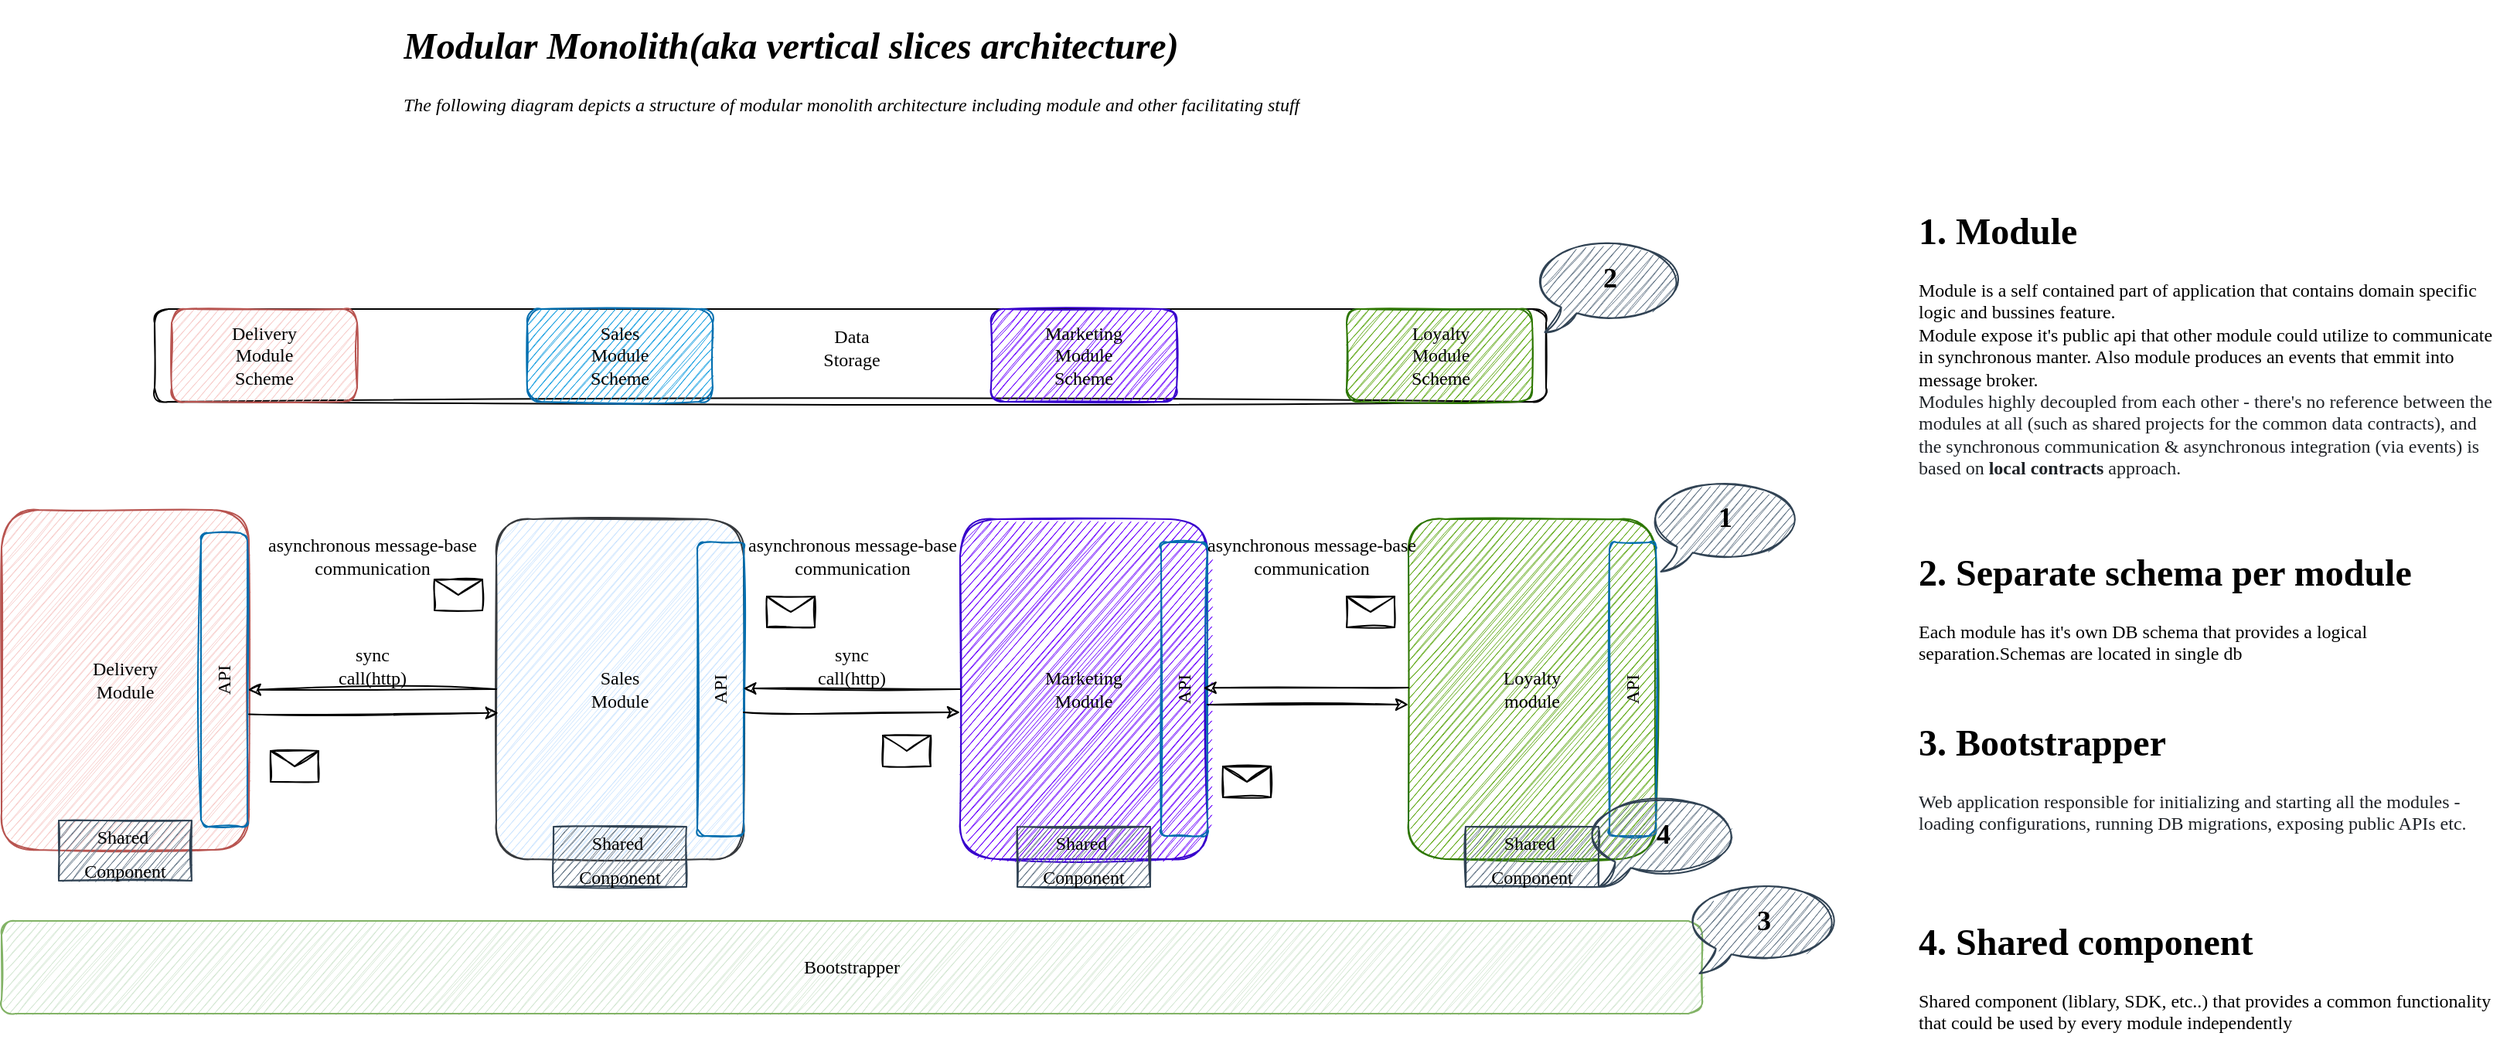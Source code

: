 <mxfile version="20.2.2" type="device"><diagram id="pa0d54V85rtC3Dwd3PPY" name="Page-1"><mxGraphModel dx="559" dy="299" grid="1" gridSize="10" guides="1" tooltips="1" connect="1" arrows="1" fold="1" page="1" pageScale="1" pageWidth="1169" pageHeight="827" math="0" shadow="0"><root><mxCell id="0"/><mxCell id="1" parent="0"/><mxCell id="eCEGGETAJbGMLFDSs8Sr-1" value="" style="rounded=1;whiteSpace=wrap;html=1;sketch=1;fillColor=#f8cecc;strokeColor=#b85450;" vertex="1" parent="1"><mxGeometry x="35" y="330" width="160" height="220" as="geometry"/></mxCell><mxCell id="eCEGGETAJbGMLFDSs8Sr-2" value="&lt;h1&gt;&lt;i&gt;&lt;font face=&quot;Comic Sans MS&quot;&gt;Modular Monolith(aka vertical slices architecture)&lt;/font&gt;&lt;/i&gt;&lt;/h1&gt;&lt;p&gt;&lt;i&gt;&lt;font face=&quot;Comic Sans MS&quot;&gt;The following diagram depicts a structure of modular monolith architecture including module and other facilitating stuff&lt;/font&gt;&lt;/i&gt;&lt;/p&gt;" style="text;html=1;strokeColor=none;fillColor=none;spacing=5;spacingTop=-20;whiteSpace=wrap;overflow=hidden;rounded=0;sketch=1;" vertex="1" parent="1"><mxGeometry x="290" y="10" width="620" height="120" as="geometry"/></mxCell><mxCell id="eCEGGETAJbGMLFDSs8Sr-3" value="" style="rounded=1;whiteSpace=wrap;html=1;sketch=1;fillColor=#cce5ff;strokeColor=#36393d;" vertex="1" parent="1"><mxGeometry x="355" y="336" width="160" height="220" as="geometry"/></mxCell><mxCell id="eCEGGETAJbGMLFDSs8Sr-4" value="Delivery Module&lt;span style=&quot;color: rgba(0, 0, 0, 0); font-family: monospace; font-size: 0px; text-align: start;&quot;&gt;%3CmxGraphModel%3E%3Croot%3E%3CmxCell%20id%3D%220%22%2F%3E%3CmxCell%20id%3D%221%22%20parent%3D%220%22%2F%3E%3CmxCell%20id%3D%222%22%20value%3D%22%22%20style%3D%22rounded%3D1%3BwhiteSpace%3Dwrap%3Bhtml%3D1%3Bsketch%3D1%3BfillColor%3D%23f8cecc%3BstrokeColor%3D%23b85450%3B%22%20vertex%3D%221%22%20parent%3D%221%22%3E%3CmxGeometry%20x%3D%22180%22%20y%3D%22200%22%20width%3D%22160%22%20height%3D%22220%22%20as%3D%22geometry%22%2F%3E%3C%2FmxCell%3E%3C%2Froot%3E%3C%2FmxGraphModel%3E&lt;/span&gt;" style="text;html=1;strokeColor=none;fillColor=none;align=center;verticalAlign=middle;whiteSpace=wrap;rounded=0;sketch=1;fontFamily=Comic Sans MS;" vertex="1" parent="1"><mxGeometry x="85" y="425" width="60" height="30" as="geometry"/></mxCell><mxCell id="eCEGGETAJbGMLFDSs8Sr-5" value="Sales Module" style="text;html=1;strokeColor=none;fillColor=none;align=center;verticalAlign=middle;whiteSpace=wrap;rounded=0;sketch=1;fontFamily=Comic Sans MS;" vertex="1" parent="1"><mxGeometry x="405" y="431" width="60" height="30" as="geometry"/></mxCell><mxCell id="eCEGGETAJbGMLFDSs8Sr-6" value="" style="rounded=1;whiteSpace=wrap;html=1;sketch=1;fillColor=#6a00ff;strokeColor=#3700CC;fontColor=#ffffff;" vertex="1" parent="1"><mxGeometry x="655" y="336" width="160" height="220" as="geometry"/></mxCell><mxCell id="eCEGGETAJbGMLFDSs8Sr-7" value="Marketing&lt;br&gt;Module" style="text;html=1;strokeColor=none;fillColor=none;align=center;verticalAlign=middle;whiteSpace=wrap;rounded=0;sketch=1;fontFamily=Comic Sans MS;" vertex="1" parent="1"><mxGeometry x="705" y="431" width="60" height="30" as="geometry"/></mxCell><mxCell id="eCEGGETAJbGMLFDSs8Sr-8" value="" style="rounded=1;whiteSpace=wrap;html=1;sketch=1;fillColor=#60a917;strokeColor=#2D7600;fontColor=#ffffff;" vertex="1" parent="1"><mxGeometry x="945" y="336" width="160" height="220" as="geometry"/></mxCell><mxCell id="eCEGGETAJbGMLFDSs8Sr-9" value="Loyalty module" style="text;html=1;strokeColor=none;fillColor=none;align=center;verticalAlign=middle;whiteSpace=wrap;rounded=0;sketch=1;fontFamily=Comic Sans MS;" vertex="1" parent="1"><mxGeometry x="995" y="431" width="60" height="30" as="geometry"/></mxCell><mxCell id="eCEGGETAJbGMLFDSs8Sr-10" value="" style="rounded=1;whiteSpace=wrap;html=1;sketch=1;fontFamily=Comic Sans MS;fillColor=#d5e8d4;strokeColor=#82b366;" vertex="1" parent="1"><mxGeometry x="35" y="596" width="1100" height="60" as="geometry"/></mxCell><mxCell id="eCEGGETAJbGMLFDSs8Sr-11" value="Bootstrapper" style="text;html=1;strokeColor=none;fillColor=none;align=center;verticalAlign=middle;whiteSpace=wrap;rounded=0;sketch=1;fontFamily=Comic Sans MS;" vertex="1" parent="1"><mxGeometry x="555" y="611" width="60" height="30" as="geometry"/></mxCell><mxCell id="eCEGGETAJbGMLFDSs8Sr-15" value="API" style="text;html=1;strokeColor=none;fillColor=none;align=center;verticalAlign=middle;whiteSpace=wrap;rounded=0;sketch=1;fontFamily=Comic Sans MS;rotation=-90;" vertex="1" parent="1"><mxGeometry x="149" y="425" width="60" height="30" as="geometry"/></mxCell><mxCell id="eCEGGETAJbGMLFDSs8Sr-18" value="" style="rounded=1;whiteSpace=wrap;html=1;sketch=1;fontFamily=Comic Sans MS;fillColor=none;fontColor=#ffffff;strokeColor=#006EAF;" vertex="1" parent="1"><mxGeometry x="164" y="345" width="30" height="190" as="geometry"/></mxCell><mxCell id="eCEGGETAJbGMLFDSs8Sr-19" value="" style="rounded=1;whiteSpace=wrap;html=1;sketch=1;fontFamily=Comic Sans MS;fillColor=none;fontColor=#ffffff;strokeColor=#006EAF;" vertex="1" parent="1"><mxGeometry x="485" y="351" width="30" height="190" as="geometry"/></mxCell><mxCell id="eCEGGETAJbGMLFDSs8Sr-20" value="API" style="text;html=1;strokeColor=none;fillColor=none;align=center;verticalAlign=middle;whiteSpace=wrap;rounded=0;sketch=1;fontFamily=Comic Sans MS;rotation=-90;" vertex="1" parent="1"><mxGeometry x="470" y="436" width="60" height="20" as="geometry"/></mxCell><mxCell id="eCEGGETAJbGMLFDSs8Sr-21" value="" style="rounded=1;whiteSpace=wrap;html=1;sketch=1;fontFamily=Comic Sans MS;fillColor=none;fontColor=#ffffff;strokeColor=#006EAF;" vertex="1" parent="1"><mxGeometry x="785" y="351" width="30" height="190" as="geometry"/></mxCell><mxCell id="eCEGGETAJbGMLFDSs8Sr-22" value="API" style="text;html=1;strokeColor=none;fillColor=none;align=center;verticalAlign=middle;whiteSpace=wrap;rounded=0;sketch=1;fontFamily=Comic Sans MS;rotation=-90;" vertex="1" parent="1"><mxGeometry x="770" y="431" width="60" height="30" as="geometry"/></mxCell><mxCell id="eCEGGETAJbGMLFDSs8Sr-23" value="" style="rounded=1;whiteSpace=wrap;html=1;sketch=1;fontFamily=Comic Sans MS;fillColor=none;fontColor=#ffffff;strokeColor=#006EAF;" vertex="1" parent="1"><mxGeometry x="1075" y="351" width="30" height="190" as="geometry"/></mxCell><mxCell id="eCEGGETAJbGMLFDSs8Sr-24" value="API" style="text;html=1;strokeColor=none;fillColor=none;align=center;verticalAlign=middle;whiteSpace=wrap;rounded=0;sketch=1;fontFamily=Comic Sans MS;rotation=-90;" vertex="1" parent="1"><mxGeometry x="1060" y="431" width="60" height="30" as="geometry"/></mxCell><mxCell id="eCEGGETAJbGMLFDSs8Sr-26" value="" style="shape=message;html=1;whiteSpace=wrap;html=1;outlineConnect=0;sketch=1;fontFamily=Comic Sans MS;" vertex="1" parent="1"><mxGeometry x="315" y="375" width="31" height="20" as="geometry"/></mxCell><mxCell id="eCEGGETAJbGMLFDSs8Sr-27" value="" style="shape=message;html=1;whiteSpace=wrap;html=1;outlineConnect=0;sketch=1;fontFamily=Comic Sans MS;" vertex="1" parent="1"><mxGeometry x="905" y="386" width="31" height="20" as="geometry"/></mxCell><mxCell id="eCEGGETAJbGMLFDSs8Sr-28" value="" style="shape=message;html=1;whiteSpace=wrap;html=1;outlineConnect=0;sketch=1;fontFamily=Comic Sans MS;" vertex="1" parent="1"><mxGeometry x="605" y="476" width="31" height="20" as="geometry"/></mxCell><mxCell id="eCEGGETAJbGMLFDSs8Sr-29" value="" style="shape=message;html=1;whiteSpace=wrap;html=1;outlineConnect=0;sketch=1;fontFamily=Comic Sans MS;" vertex="1" parent="1"><mxGeometry x="209" y="486" width="31" height="20" as="geometry"/></mxCell><mxCell id="eCEGGETAJbGMLFDSs8Sr-30" value="" style="shape=message;html=1;whiteSpace=wrap;html=1;outlineConnect=0;sketch=1;fontFamily=Comic Sans MS;" vertex="1" parent="1"><mxGeometry x="530" y="386" width="31" height="20" as="geometry"/></mxCell><mxCell id="eCEGGETAJbGMLFDSs8Sr-38" value="" style="shape=message;html=1;whiteSpace=wrap;html=1;outlineConnect=0;sketch=1;fontFamily=Comic Sans MS;" vertex="1" parent="1"><mxGeometry x="825" y="496" width="31" height="20" as="geometry"/></mxCell><mxCell id="eCEGGETAJbGMLFDSs8Sr-41" value="" style="endArrow=classic;html=1;rounded=0;fontFamily=Comic Sans MS;entryX=0.996;entryY=0.529;entryDx=0;entryDy=0;exitX=0;exitY=0.5;exitDx=0;exitDy=0;entryPerimeter=0;sketch=1;" edge="1" parent="1" source="eCEGGETAJbGMLFDSs8Sr-3" target="eCEGGETAJbGMLFDSs8Sr-1"><mxGeometry width="50" height="50" relative="1" as="geometry"><mxPoint x="305" y="506" as="sourcePoint"/><mxPoint x="355" y="456" as="targetPoint"/></mxGeometry></mxCell><mxCell id="eCEGGETAJbGMLFDSs8Sr-42" value="sync call(http)" style="text;html=1;strokeColor=none;fillColor=none;align=center;verticalAlign=middle;whiteSpace=wrap;rounded=0;sketch=1;fontFamily=Comic Sans MS;" vertex="1" parent="1"><mxGeometry x="245" y="416" width="60" height="30" as="geometry"/></mxCell><mxCell id="eCEGGETAJbGMLFDSs8Sr-43" value="" style="endArrow=classic;html=1;rounded=0;fontFamily=Comic Sans MS;exitX=1;exitY=0.601;exitDx=0;exitDy=0;sketch=1;exitPerimeter=0;entryX=0.009;entryY=0.57;entryDx=0;entryDy=0;entryPerimeter=0;" edge="1" parent="1" source="eCEGGETAJbGMLFDSs8Sr-1" target="eCEGGETAJbGMLFDSs8Sr-3"><mxGeometry width="50" height="50" relative="1" as="geometry"><mxPoint x="354.64" y="466" as="sourcePoint"/><mxPoint x="305" y="516" as="targetPoint"/></mxGeometry></mxCell><mxCell id="eCEGGETAJbGMLFDSs8Sr-44" value="asynchronous message-base communication" style="text;html=1;strokeColor=none;fillColor=none;align=center;verticalAlign=middle;whiteSpace=wrap;rounded=0;sketch=1;fontFamily=Comic Sans MS;" vertex="1" parent="1"><mxGeometry x="180" y="345" width="190" height="30" as="geometry"/></mxCell><mxCell id="eCEGGETAJbGMLFDSs8Sr-45" value="asynchronous message-base communication" style="text;html=1;strokeColor=none;fillColor=none;align=center;verticalAlign=middle;whiteSpace=wrap;rounded=0;sketch=1;fontFamily=Comic Sans MS;" vertex="1" parent="1"><mxGeometry x="507.5" y="345" width="155" height="30" as="geometry"/></mxCell><mxCell id="eCEGGETAJbGMLFDSs8Sr-46" value="" style="endArrow=classic;html=1;rounded=0;fontFamily=Comic Sans MS;sketch=1;" edge="1" parent="1"><mxGeometry width="50" height="50" relative="1" as="geometry"><mxPoint x="515" y="461" as="sourcePoint"/><mxPoint x="655" y="461" as="targetPoint"/></mxGeometry></mxCell><mxCell id="eCEGGETAJbGMLFDSs8Sr-47" value="" style="endArrow=classic;html=1;rounded=0;fontFamily=Comic Sans MS;entryX=0.996;entryY=0.529;entryDx=0;entryDy=0;entryPerimeter=0;sketch=1;" edge="1" parent="1"><mxGeometry width="50" height="50" relative="1" as="geometry"><mxPoint x="655" y="446" as="sourcePoint"/><mxPoint x="514.68" y="445.51" as="targetPoint"/></mxGeometry></mxCell><mxCell id="eCEGGETAJbGMLFDSs8Sr-48" value="sync call(http)" style="text;html=1;strokeColor=none;fillColor=none;align=center;verticalAlign=middle;whiteSpace=wrap;rounded=0;sketch=1;fontFamily=Comic Sans MS;" vertex="1" parent="1"><mxGeometry x="555" y="416" width="60" height="30" as="geometry"/></mxCell><mxCell id="eCEGGETAJbGMLFDSs8Sr-51" value="asynchronous message-base communication" style="text;html=1;strokeColor=none;fillColor=none;align=center;verticalAlign=middle;whiteSpace=wrap;rounded=0;sketch=1;fontFamily=Comic Sans MS;" vertex="1" parent="1"><mxGeometry x="805" y="345" width="155" height="30" as="geometry"/></mxCell><mxCell id="eCEGGETAJbGMLFDSs8Sr-52" value="" style="endArrow=classic;html=1;rounded=0;fontFamily=Comic Sans MS;entryX=0.996;entryY=0.529;entryDx=0;entryDy=0;entryPerimeter=0;sketch=1;" edge="1" parent="1"><mxGeometry width="50" height="50" relative="1" as="geometry"><mxPoint x="945" y="445" as="sourcePoint"/><mxPoint x="812.34" y="445.13" as="targetPoint"/></mxGeometry></mxCell><mxCell id="eCEGGETAJbGMLFDSs8Sr-53" value="" style="endArrow=classic;html=1;rounded=0;fontFamily=Comic Sans MS;sketch=1;" edge="1" parent="1"><mxGeometry width="50" height="50" relative="1" as="geometry"><mxPoint x="815" y="456" as="sourcePoint"/><mxPoint x="945" y="456" as="targetPoint"/></mxGeometry></mxCell><mxCell id="eCEGGETAJbGMLFDSs8Sr-57" value="" style="rounded=1;whiteSpace=wrap;html=1;sketch=1;fontFamily=Comic Sans MS;fillColor=none;" vertex="1" parent="1"><mxGeometry x="134" y="200" width="900" height="60" as="geometry"/></mxCell><mxCell id="eCEGGETAJbGMLFDSs8Sr-58" value="Data Storage" style="text;html=1;strokeColor=none;fillColor=none;align=center;verticalAlign=middle;whiteSpace=wrap;rounded=0;sketch=1;fontFamily=Comic Sans MS;" vertex="1" parent="1"><mxGeometry x="555" y="210" width="60" height="30" as="geometry"/></mxCell><mxCell id="eCEGGETAJbGMLFDSs8Sr-59" value="" style="rounded=1;whiteSpace=wrap;html=1;sketch=1;fontFamily=Comic Sans MS;fillColor=#f8cecc;strokeColor=#b85450;" vertex="1" parent="1"><mxGeometry x="145" y="200" width="120" height="60" as="geometry"/></mxCell><mxCell id="eCEGGETAJbGMLFDSs8Sr-60" value="" style="rounded=1;whiteSpace=wrap;html=1;sketch=1;fontFamily=Comic Sans MS;fillColor=#1ba1e2;fontColor=#ffffff;strokeColor=#006EAF;" vertex="1" parent="1"><mxGeometry x="375" y="200" width="120" height="60" as="geometry"/></mxCell><mxCell id="eCEGGETAJbGMLFDSs8Sr-61" value="" style="rounded=1;whiteSpace=wrap;html=1;sketch=1;fontFamily=Comic Sans MS;fillColor=#6a00ff;fontColor=#ffffff;strokeColor=#3700CC;" vertex="1" parent="1"><mxGeometry x="675" y="200" width="120" height="60" as="geometry"/></mxCell><mxCell id="eCEGGETAJbGMLFDSs8Sr-62" value="" style="rounded=1;whiteSpace=wrap;html=1;sketch=1;fontFamily=Comic Sans MS;fillColor=#60a917;fontColor=#ffffff;strokeColor=#2D7600;" vertex="1" parent="1"><mxGeometry x="905" y="200" width="120" height="60" as="geometry"/></mxCell><mxCell id="eCEGGETAJbGMLFDSs8Sr-63" value="Delivery Module Scheme" style="text;html=1;strokeColor=none;fillColor=none;align=center;verticalAlign=middle;whiteSpace=wrap;rounded=0;sketch=1;fontFamily=Comic Sans MS;" vertex="1" parent="1"><mxGeometry x="175" y="215" width="60" height="30" as="geometry"/></mxCell><mxCell id="eCEGGETAJbGMLFDSs8Sr-64" value="Sales Module Scheme" style="text;html=1;strokeColor=none;fillColor=none;align=center;verticalAlign=middle;whiteSpace=wrap;rounded=0;sketch=1;fontFamily=Comic Sans MS;" vertex="1" parent="1"><mxGeometry x="405" y="215" width="60" height="30" as="geometry"/></mxCell><mxCell id="eCEGGETAJbGMLFDSs8Sr-65" value="Marketing Module Scheme" style="text;html=1;strokeColor=none;fillColor=none;align=center;verticalAlign=middle;whiteSpace=wrap;rounded=0;sketch=1;fontFamily=Comic Sans MS;" vertex="1" parent="1"><mxGeometry x="705" y="215" width="60" height="30" as="geometry"/></mxCell><mxCell id="eCEGGETAJbGMLFDSs8Sr-66" value="Loyalty Module Scheme" style="text;html=1;strokeColor=none;fillColor=none;align=center;verticalAlign=middle;whiteSpace=wrap;rounded=0;sketch=1;fontFamily=Comic Sans MS;" vertex="1" parent="1"><mxGeometry x="936" y="215" width="60" height="30" as="geometry"/></mxCell><mxCell id="eCEGGETAJbGMLFDSs8Sr-67" value="" style="whiteSpace=wrap;html=1;shape=mxgraph.basic.oval_callout;sketch=1;fontFamily=Comic Sans MS;fillColor=#647687;strokeColor=#314354;fontColor=#ffffff;" vertex="1" parent="1"><mxGeometry x="1025" y="155" width="100" height="60" as="geometry"/></mxCell><mxCell id="eCEGGETAJbGMLFDSs8Sr-68" value="" style="whiteSpace=wrap;html=1;shape=mxgraph.basic.oval_callout;sketch=1;fontFamily=Comic Sans MS;fillColor=#647687;strokeColor=#314354;fontColor=#ffffff;" vertex="1" parent="1"><mxGeometry x="1100" y="310" width="100" height="60" as="geometry"/></mxCell><mxCell id="eCEGGETAJbGMLFDSs8Sr-69" value="" style="whiteSpace=wrap;html=1;shape=mxgraph.basic.oval_callout;sketch=1;fontFamily=Comic Sans MS;fillColor=#647687;strokeColor=#314354;fontColor=#ffffff;" vertex="1" parent="1"><mxGeometry x="1125" y="570" width="100" height="60" as="geometry"/></mxCell><mxCell id="eCEGGETAJbGMLFDSs8Sr-70" value="&lt;b&gt;&lt;font style=&quot;font-size: 18px;&quot;&gt;1&lt;/font&gt;&lt;/b&gt;" style="text;html=1;strokeColor=none;fillColor=none;align=center;verticalAlign=middle;whiteSpace=wrap;rounded=0;sketch=1;fontFamily=Comic Sans MS;" vertex="1" parent="1"><mxGeometry x="1120" y="320" width="60" height="30" as="geometry"/></mxCell><mxCell id="eCEGGETAJbGMLFDSs8Sr-71" value="&lt;span style=&quot;font-size: 18px;&quot;&gt;&lt;b&gt;2&lt;/b&gt;&lt;/span&gt;" style="text;html=1;strokeColor=none;fillColor=none;align=center;verticalAlign=middle;whiteSpace=wrap;rounded=0;sketch=1;fontFamily=Comic Sans MS;" vertex="1" parent="1"><mxGeometry x="1057.5" y="170" width="35" height="20" as="geometry"/></mxCell><mxCell id="eCEGGETAJbGMLFDSs8Sr-72" value="&lt;span style=&quot;font-size: 18px;&quot;&gt;&lt;b&gt;3&lt;/b&gt;&lt;/span&gt;" style="text;html=1;strokeColor=none;fillColor=none;align=center;verticalAlign=middle;whiteSpace=wrap;rounded=0;sketch=1;fontFamily=Comic Sans MS;" vertex="1" parent="1"><mxGeometry x="1145" y="581" width="60" height="30" as="geometry"/></mxCell><mxCell id="eCEGGETAJbGMLFDSs8Sr-74" value="&lt;font style=&quot;font-size: 12px;&quot;&gt;&lt;font color=&quot;#000000&quot;&gt;Shared&amp;nbsp;&lt;br&gt;Conponent&lt;/font&gt;&lt;br&gt;&lt;/font&gt;" style="rounded=0;whiteSpace=wrap;html=1;sketch=1;fontFamily=Comic Sans MS;fontSize=18;fillColor=#647687;fontColor=#ffffff;strokeColor=#314354;" vertex="1" parent="1"><mxGeometry x="72" y="531" width="86" height="39" as="geometry"/></mxCell><mxCell id="eCEGGETAJbGMLFDSs8Sr-75" value="&lt;font style=&quot;font-size: 12px;&quot;&gt;&lt;font color=&quot;#000000&quot;&gt;Shared&amp;nbsp;&lt;br&gt;Conponent&lt;/font&gt;&lt;br&gt;&lt;/font&gt;" style="rounded=0;whiteSpace=wrap;html=1;sketch=1;fontFamily=Comic Sans MS;fontSize=18;fillColor=#647687;fontColor=#ffffff;strokeColor=#314354;" vertex="1" parent="1"><mxGeometry x="392" y="535" width="86" height="39" as="geometry"/></mxCell><mxCell id="eCEGGETAJbGMLFDSs8Sr-76" value="&lt;font style=&quot;font-size: 12px;&quot;&gt;&lt;font color=&quot;#000000&quot;&gt;Shared&amp;nbsp;&lt;br&gt;Conponent&lt;/font&gt;&lt;br&gt;&lt;/font&gt;" style="rounded=0;whiteSpace=wrap;html=1;sketch=1;fontFamily=Comic Sans MS;fontSize=18;fillColor=#647687;fontColor=#ffffff;strokeColor=#314354;" vertex="1" parent="1"><mxGeometry x="692" y="535" width="86" height="39" as="geometry"/></mxCell><mxCell id="eCEGGETAJbGMLFDSs8Sr-77" value="&lt;font style=&quot;font-size: 12px;&quot;&gt;&lt;font color=&quot;#000000&quot;&gt;Shared&amp;nbsp;&lt;br&gt;Conponent&lt;/font&gt;&lt;br&gt;&lt;/font&gt;" style="rounded=0;whiteSpace=wrap;html=1;sketch=1;fontFamily=Comic Sans MS;fontSize=18;fillColor=#647687;fontColor=#ffffff;strokeColor=#314354;" vertex="1" parent="1"><mxGeometry x="982" y="535" width="86" height="39" as="geometry"/></mxCell><mxCell id="eCEGGETAJbGMLFDSs8Sr-78" value="" style="whiteSpace=wrap;html=1;shape=mxgraph.basic.oval_callout;sketch=1;fontFamily=Comic Sans MS;fillColor=#647687;strokeColor=#314354;fontColor=#ffffff;" vertex="1" parent="1"><mxGeometry x="1060" y="514" width="100" height="60" as="geometry"/></mxCell><mxCell id="eCEGGETAJbGMLFDSs8Sr-79" value="&lt;span style=&quot;font-size: 18px;&quot;&gt;&lt;b&gt;4&lt;/b&gt;&lt;/span&gt;" style="text;html=1;strokeColor=none;fillColor=none;align=center;verticalAlign=middle;whiteSpace=wrap;rounded=0;sketch=1;fontFamily=Comic Sans MS;" vertex="1" parent="1"><mxGeometry x="1080" y="525" width="60" height="30" as="geometry"/></mxCell><mxCell id="eCEGGETAJbGMLFDSs8Sr-81" value="&lt;h1&gt;1. Module&lt;/h1&gt;&lt;p style=&quot;&quot;&gt;Module is a self contained part of application that contains domain specific logic and bussines feature.&lt;br&gt;Module expose it's public api that other module could utilize to communicate in synchronous manter. Also module produces an events that emmit into message broker.&lt;br&gt;&lt;span style=&quot;color: rgb(31, 35, 40); background-color: rgb(255, 255, 255);&quot;&gt;Modules highly decoupled from each other - there's no reference between the modules at all (such as shared projects for the common data contracts), and the synchronous communication &amp;amp; asynchronous integration (via events) is based on&amp;nbsp;&lt;/span&gt;&lt;span style=&quot;box-sizing: border-box; font-weight: var(--base-text-weight-semibold, 600); color: rgb(31, 35, 40); background-color: rgb(255, 255, 255);&quot;&gt;local contracts&lt;/span&gt;&lt;span style=&quot;color: rgb(31, 35, 40); background-color: rgb(255, 255, 255);&quot;&gt;&amp;nbsp;approach.&lt;/span&gt;&lt;br&gt;&lt;/p&gt;" style="text;html=1;strokeColor=none;fillColor=none;spacing=5;spacingTop=-20;whiteSpace=wrap;overflow=hidden;rounded=0;sketch=1;fontFamily=Comic Sans MS;fontSize=12;fontColor=#000000;" vertex="1" parent="1"><mxGeometry x="1270" y="130" width="380" height="200" as="geometry"/></mxCell><mxCell id="eCEGGETAJbGMLFDSs8Sr-82" value="&lt;h1&gt;2. Separate schema per module&lt;/h1&gt;&lt;p style=&quot;&quot;&gt;Each module has it's own DB schema that provides a logical separation.Schemas are located in single db&lt;/p&gt;" style="text;html=1;strokeColor=none;fillColor=none;spacing=5;spacingTop=-20;whiteSpace=wrap;overflow=hidden;rounded=0;sketch=1;fontFamily=Comic Sans MS;fontSize=12;fontColor=#000000;" vertex="1" parent="1"><mxGeometry x="1270" y="351" width="380" height="95" as="geometry"/></mxCell><mxCell id="eCEGGETAJbGMLFDSs8Sr-83" value="&lt;h1&gt;4. Shared component&lt;/h1&gt;&lt;p style=&quot;&quot;&gt;Shared component (liblary, SDK, etc..) that provides a common functionality that could be used by every module independently&lt;/p&gt;" style="text;html=1;strokeColor=none;fillColor=none;spacing=5;spacingTop=-20;whiteSpace=wrap;overflow=hidden;rounded=0;sketch=1;fontFamily=Comic Sans MS;fontSize=12;fontColor=#000000;" vertex="1" parent="1"><mxGeometry x="1270" y="590" width="380" height="95" as="geometry"/></mxCell><mxCell id="eCEGGETAJbGMLFDSs8Sr-84" value="&lt;h1&gt;3. Bootstrapper&lt;/h1&gt;&lt;p style=&quot;&quot;&gt;&lt;span style=&quot;color: rgb(31, 35, 40); background-color: rgb(255, 255, 255);&quot;&gt;&lt;font style=&quot;font-size: 12px;&quot;&gt;Web application responsible for initializing and starting all the modules - loading configurations, running DB migrations, exposing public APIs etc.&lt;/font&gt;&lt;/span&gt;&lt;br&gt;&lt;/p&gt;" style="text;html=1;strokeColor=none;fillColor=none;spacing=5;spacingTop=-20;whiteSpace=wrap;overflow=hidden;rounded=0;sketch=1;fontFamily=Comic Sans MS;fontSize=12;fontColor=#000000;" vertex="1" parent="1"><mxGeometry x="1270" y="461" width="380" height="95" as="geometry"/></mxCell></root></mxGraphModel></diagram></mxfile>